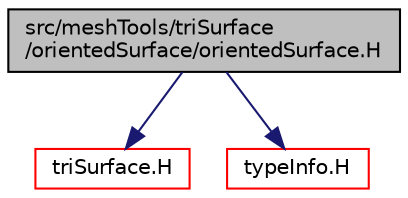 digraph "src/meshTools/triSurface/orientedSurface/orientedSurface.H"
{
  bgcolor="transparent";
  edge [fontname="Helvetica",fontsize="10",labelfontname="Helvetica",labelfontsize="10"];
  node [fontname="Helvetica",fontsize="10",shape=record];
  Node0 [label="src/meshTools/triSurface\l/orientedSurface/orientedSurface.H",height=0.2,width=0.4,color="black", fillcolor="grey75", style="filled", fontcolor="black"];
  Node0 -> Node1 [color="midnightblue",fontsize="10",style="solid",fontname="Helvetica"];
  Node1 [label="triSurface.H",height=0.2,width=0.4,color="red",URL="$a17525.html"];
  Node0 -> Node139 [color="midnightblue",fontsize="10",style="solid",fontname="Helvetica"];
  Node139 [label="typeInfo.H",height=0.2,width=0.4,color="red",URL="$a10055.html"];
}
